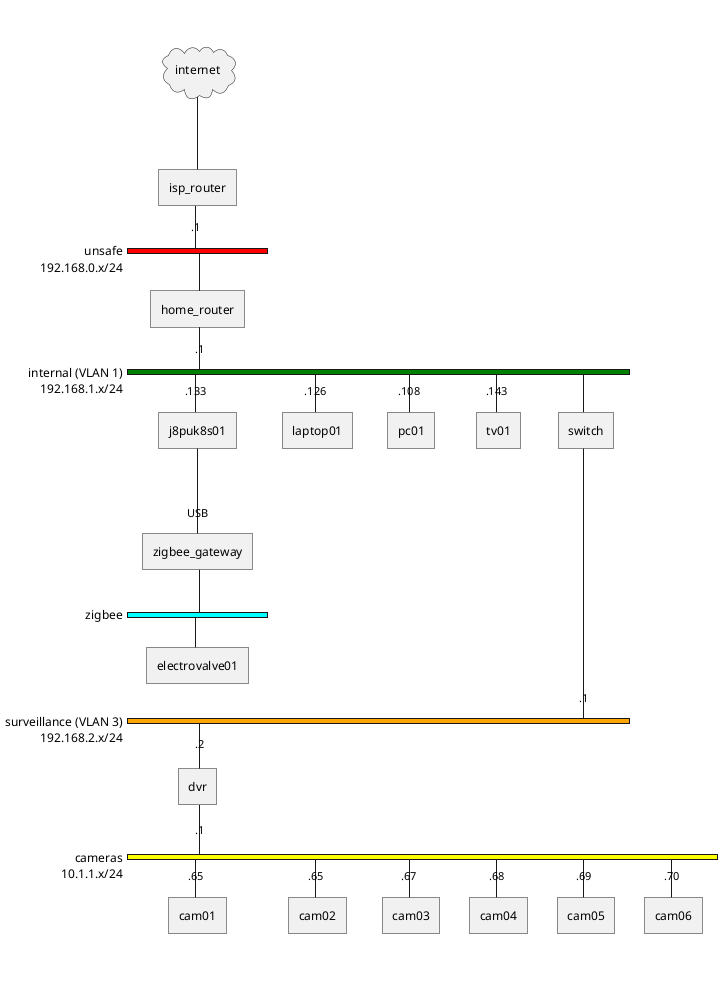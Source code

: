 @startuml

nwdiag {
	internet [ shape = cloud ]
	internet -- isp_router

	network unsafe {
		address = "192.168.0.x/24"
		color = red

		isp_router [address = ".1"]
		home_router
	}

	network internal {
		address = "192.168.1.x/24"
		description = "internal (VLAN 1)"
		color = green

		home_router [address = ".1"]
		j8puk8s01 [address = ".133"]

		laptop01 [address = ".126"]
		pc01 [address = ".108"]

		tv01 [address = ".143"]

		switch
	}

	j8puk8s01 -- zigbee_gateway
	zigbee_gateway [address = "USB"]

	network zigbee {
		color = aqua
		electrovalve01
		zigbee_gateway
	}

	network surveillance {
		address = "192.168.2.x/24"
		description = "surveillance (VLAN 3)"
		color = orange

		switch [address = ".1"]]
		dvr [address = ".2"]
	}

	network cameras {
		address = "10.1.1.x/24"
		color = yellow

		dvr [address = ".1"]
		cam01 [address = ".65"]
		cam02 [address = ".65"]
		cam03 [address = ".67"]
		cam04 [address = ".68"]
		cam05 [address = ".69"]
		cam06 [address = ".70"]
	}
}

@enduml
